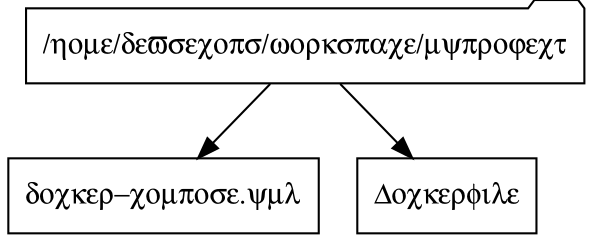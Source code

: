 digraph docker {
  size="8,4";
  node [fontname="Helvetica" fontsize=14 shape=box];
  edge [fontname="Symbol" fontsize=10];

  framework [shape=folder fontname="Symbol" label="/home/devsecops/workspace/myproject"];
  dockercom [fontname="Symbol" label="docker-compose.yml"];
  Dockerfile [fontname="Symbol" label="Dockerfile"];

  framework -> dockercom;
  framework -> Dockerfile;
}
